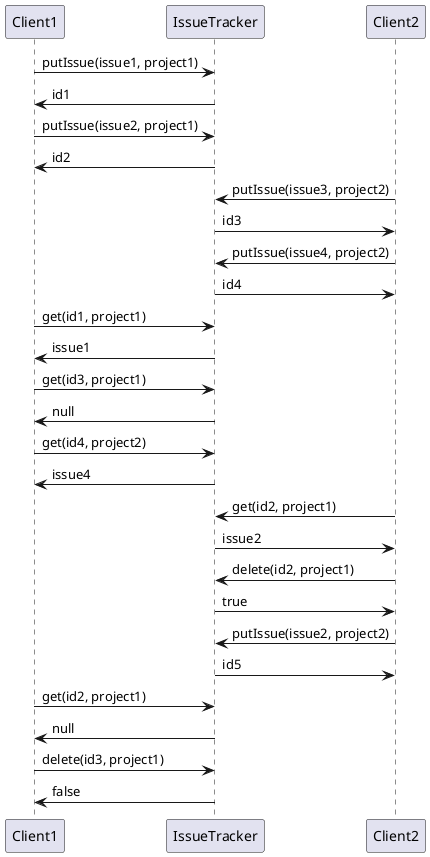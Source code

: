 @startuml

Client1 -> IssueTracker: putIssue(issue1, project1)
IssueTracker -> Client1: id1
Client1 -> IssueTracker: putIssue(issue2, project1)
IssueTracker -> Client1: id2
Client2 -> IssueTracker: putIssue(issue3, project2)
IssueTracker -> Client2: id3
Client2 -> IssueTracker: putIssue(issue4, project2)
IssueTracker -> Client2: id4

Client1 -> IssueTracker: get(id1, project1)
IssueTracker -> Client1: issue1
Client1 -> IssueTracker: get(id3, project1)
IssueTracker -> Client1: null
Client1 -> IssueTracker: get(id4, project2)
IssueTracker -> Client1: issue4

Client2 -> IssueTracker: get(id2, project1)
IssueTracker -> Client2: issue2
Client2 -> IssueTracker: delete(id2, project1)
IssueTracker -> Client2: true
Client2 -> IssueTracker: putIssue(issue2, project2)
IssueTracker -> Client2: id5

Client1 -> IssueTracker: get(id2, project1)
IssueTracker -> Client1: null
Client1 -> IssueTracker: delete(id3, project1)
IssueTracker -> Client1: false

@enduml